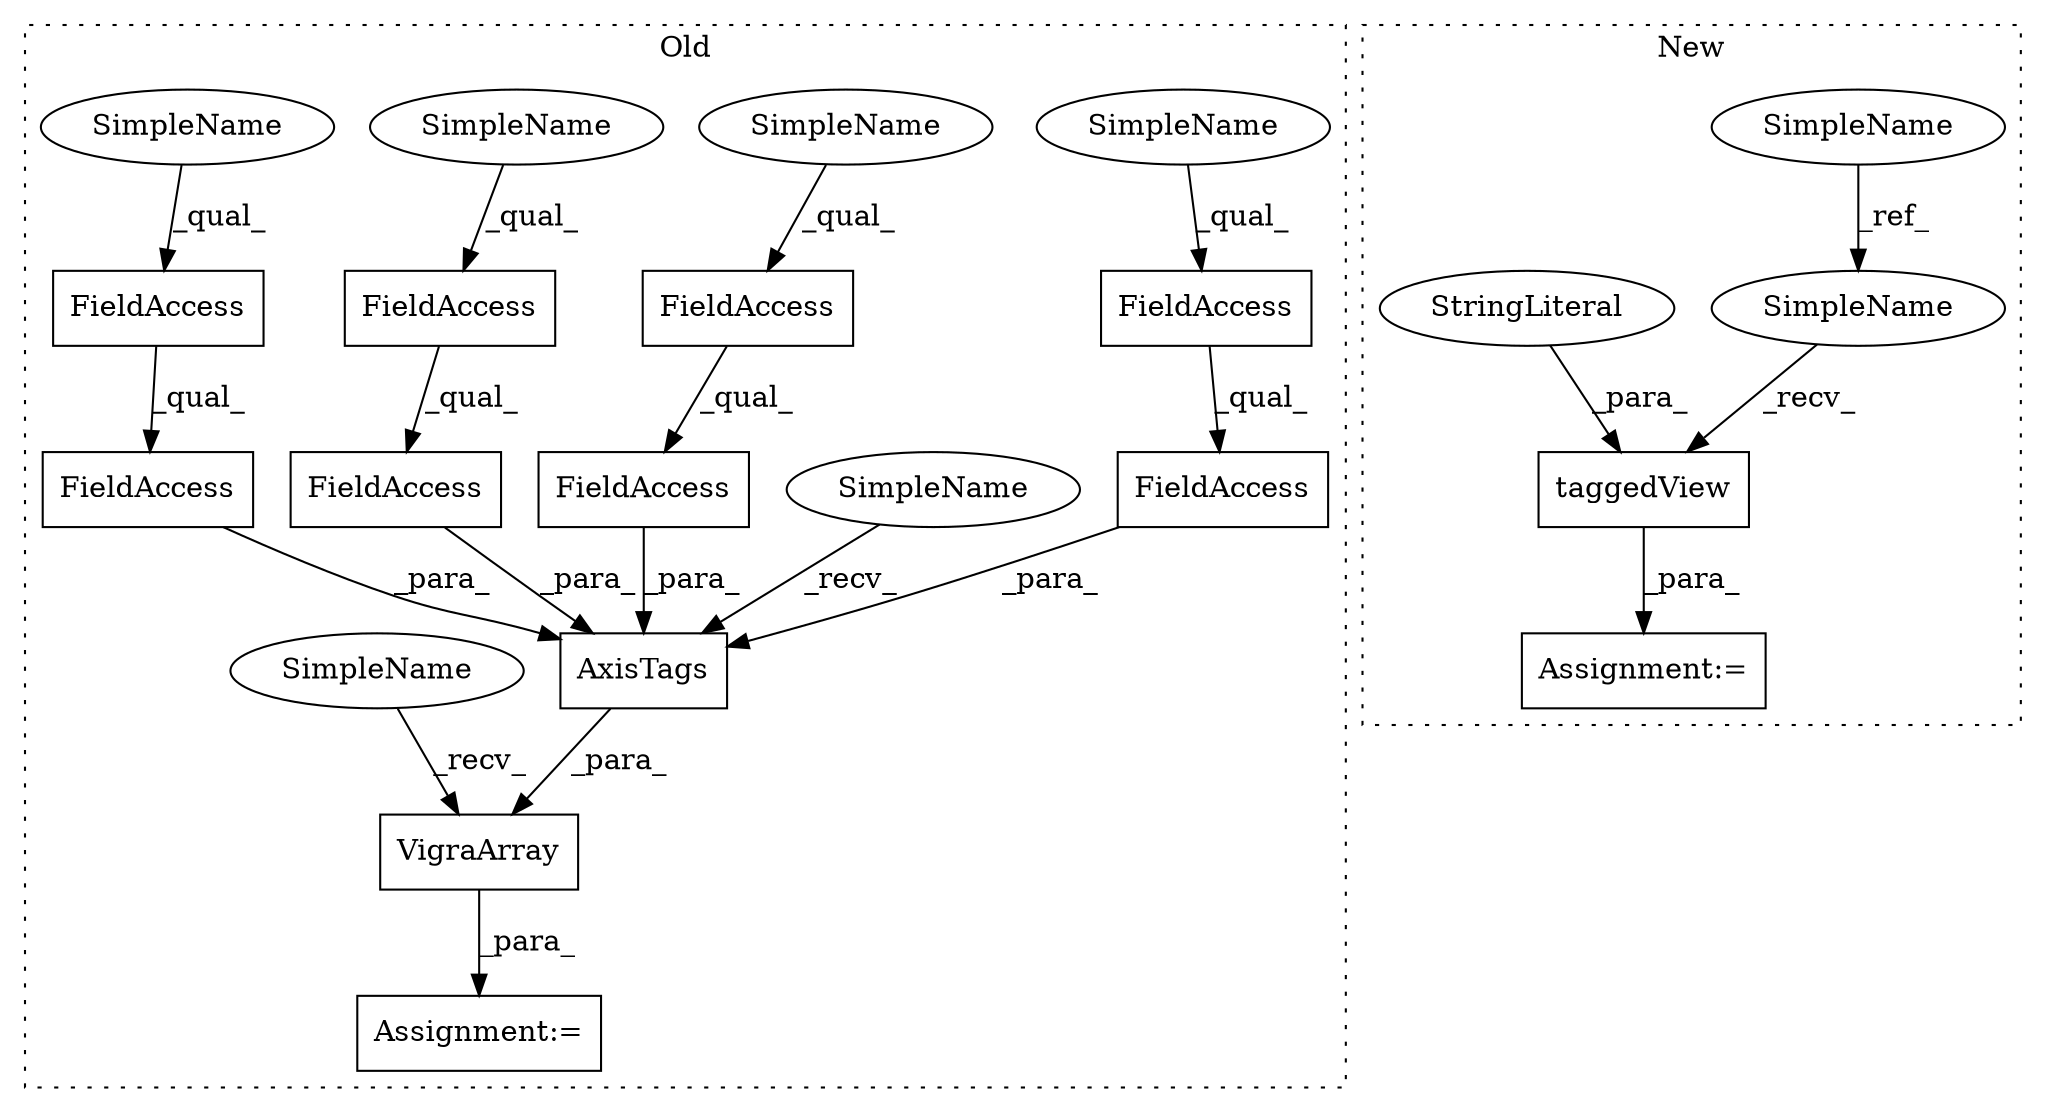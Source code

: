 digraph G {
subgraph cluster0 {
1 [label="AxisTags" a="32" s="3502,3578" l="9,1" shape="box"];
4 [label="FieldAccess" a="22" s="3545" l="14" shape="box"];
5 [label="FieldAccess" a="22" s="3528" l="16" shape="box"];
6 [label="FieldAccess" a="22" s="3528" l="14" shape="box"];
7 [label="FieldAccess" a="22" s="3511" l="14" shape="box"];
8 [label="FieldAccess" a="22" s="3511" l="16" shape="box"];
9 [label="FieldAccess" a="22" s="3545" l="16" shape="box"];
10 [label="Assignment:=" a="7" s="3475" l="1" shape="box"];
13 [label="FieldAccess" a="22" s="3562" l="16" shape="box"];
14 [label="FieldAccess" a="22" s="3562" l="14" shape="box"];
15 [label="VigraArray" a="32" s="3482,3579" l="11,1" shape="box"];
17 [label="SimpleName" a="42" s="3562" l="5" shape="ellipse"];
18 [label="SimpleName" a="42" s="3496" l="5" shape="ellipse"];
19 [label="SimpleName" a="42" s="3511" l="5" shape="ellipse"];
20 [label="SimpleName" a="42" s="3545" l="5" shape="ellipse"];
21 [label="SimpleName" a="42" s="3528" l="5" shape="ellipse"];
22 [label="SimpleName" a="42" s="3476" l="5" shape="ellipse"];
label = "Old";
style="dotted";
}
subgraph cluster1 {
2 [label="taggedView" a="32" s="3482,3502" l="11,1" shape="box"];
3 [label="SimpleName" a="42" s="3116" l="5" shape="ellipse"];
11 [label="StringLiteral" a="45" s="3496" l="6" shape="ellipse"];
12 [label="Assignment:=" a="7" s="3475" l="1" shape="box"];
16 [label="SimpleName" a="42" s="3476" l="5" shape="ellipse"];
label = "New";
style="dotted";
}
1 -> 15 [label="_para_"];
2 -> 12 [label="_para_"];
3 -> 16 [label="_ref_"];
4 -> 9 [label="_qual_"];
5 -> 1 [label="_para_"];
6 -> 5 [label="_qual_"];
7 -> 8 [label="_qual_"];
8 -> 1 [label="_para_"];
9 -> 1 [label="_para_"];
11 -> 2 [label="_para_"];
13 -> 1 [label="_para_"];
14 -> 13 [label="_qual_"];
15 -> 10 [label="_para_"];
16 -> 2 [label="_recv_"];
17 -> 14 [label="_qual_"];
18 -> 1 [label="_recv_"];
19 -> 7 [label="_qual_"];
20 -> 4 [label="_qual_"];
21 -> 6 [label="_qual_"];
22 -> 15 [label="_recv_"];
}
